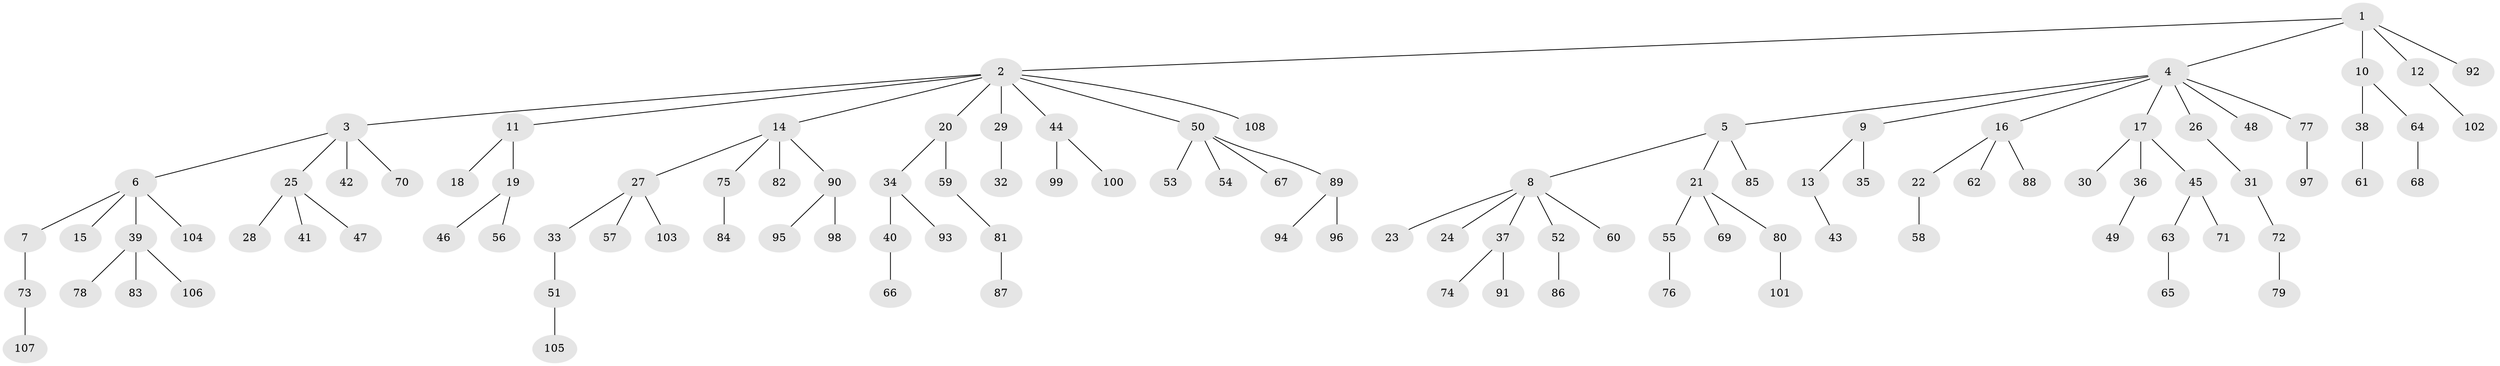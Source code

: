 // Generated by graph-tools (version 1.1) at 2025/26/03/09/25 03:26:27]
// undirected, 108 vertices, 107 edges
graph export_dot {
graph [start="1"]
  node [color=gray90,style=filled];
  1;
  2;
  3;
  4;
  5;
  6;
  7;
  8;
  9;
  10;
  11;
  12;
  13;
  14;
  15;
  16;
  17;
  18;
  19;
  20;
  21;
  22;
  23;
  24;
  25;
  26;
  27;
  28;
  29;
  30;
  31;
  32;
  33;
  34;
  35;
  36;
  37;
  38;
  39;
  40;
  41;
  42;
  43;
  44;
  45;
  46;
  47;
  48;
  49;
  50;
  51;
  52;
  53;
  54;
  55;
  56;
  57;
  58;
  59;
  60;
  61;
  62;
  63;
  64;
  65;
  66;
  67;
  68;
  69;
  70;
  71;
  72;
  73;
  74;
  75;
  76;
  77;
  78;
  79;
  80;
  81;
  82;
  83;
  84;
  85;
  86;
  87;
  88;
  89;
  90;
  91;
  92;
  93;
  94;
  95;
  96;
  97;
  98;
  99;
  100;
  101;
  102;
  103;
  104;
  105;
  106;
  107;
  108;
  1 -- 2;
  1 -- 4;
  1 -- 10;
  1 -- 12;
  1 -- 92;
  2 -- 3;
  2 -- 11;
  2 -- 14;
  2 -- 20;
  2 -- 29;
  2 -- 44;
  2 -- 50;
  2 -- 108;
  3 -- 6;
  3 -- 25;
  3 -- 42;
  3 -- 70;
  4 -- 5;
  4 -- 9;
  4 -- 16;
  4 -- 17;
  4 -- 26;
  4 -- 48;
  4 -- 77;
  5 -- 8;
  5 -- 21;
  5 -- 85;
  6 -- 7;
  6 -- 15;
  6 -- 39;
  6 -- 104;
  7 -- 73;
  8 -- 23;
  8 -- 24;
  8 -- 37;
  8 -- 52;
  8 -- 60;
  9 -- 13;
  9 -- 35;
  10 -- 38;
  10 -- 64;
  11 -- 18;
  11 -- 19;
  12 -- 102;
  13 -- 43;
  14 -- 27;
  14 -- 75;
  14 -- 82;
  14 -- 90;
  16 -- 22;
  16 -- 62;
  16 -- 88;
  17 -- 30;
  17 -- 36;
  17 -- 45;
  19 -- 46;
  19 -- 56;
  20 -- 34;
  20 -- 59;
  21 -- 55;
  21 -- 69;
  21 -- 80;
  22 -- 58;
  25 -- 28;
  25 -- 41;
  25 -- 47;
  26 -- 31;
  27 -- 33;
  27 -- 57;
  27 -- 103;
  29 -- 32;
  31 -- 72;
  33 -- 51;
  34 -- 40;
  34 -- 93;
  36 -- 49;
  37 -- 74;
  37 -- 91;
  38 -- 61;
  39 -- 78;
  39 -- 83;
  39 -- 106;
  40 -- 66;
  44 -- 99;
  44 -- 100;
  45 -- 63;
  45 -- 71;
  50 -- 53;
  50 -- 54;
  50 -- 67;
  50 -- 89;
  51 -- 105;
  52 -- 86;
  55 -- 76;
  59 -- 81;
  63 -- 65;
  64 -- 68;
  72 -- 79;
  73 -- 107;
  75 -- 84;
  77 -- 97;
  80 -- 101;
  81 -- 87;
  89 -- 94;
  89 -- 96;
  90 -- 95;
  90 -- 98;
}
